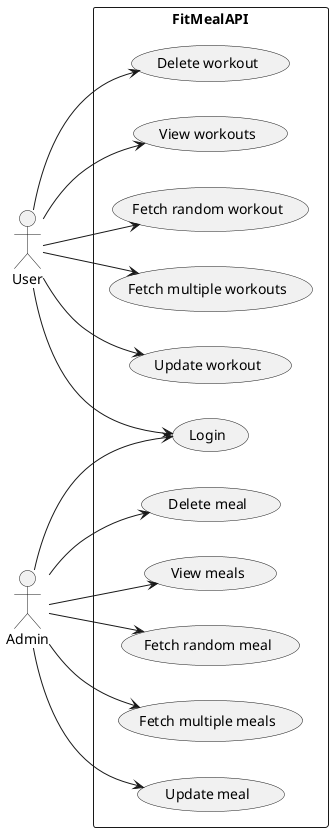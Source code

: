@startuml
'https://plantuml.com/use-case-diagram

left to right direction
actor User
actor Admin

rectangle FitMealAPI {
  User --> (Login)
  User --> (View workouts)
  User --> (Fetch random workout)
  User --> (Fetch multiple workouts)
  User --> (Update workout)
  User --> (Delete workout)

  Admin --> (Login)
  Admin --> (View meals)
  Admin --> (Fetch random meal)
  Admin --> (Fetch multiple meals)
  Admin --> (Update meal)
  Admin --> (Delete meal)
}
@enduml
